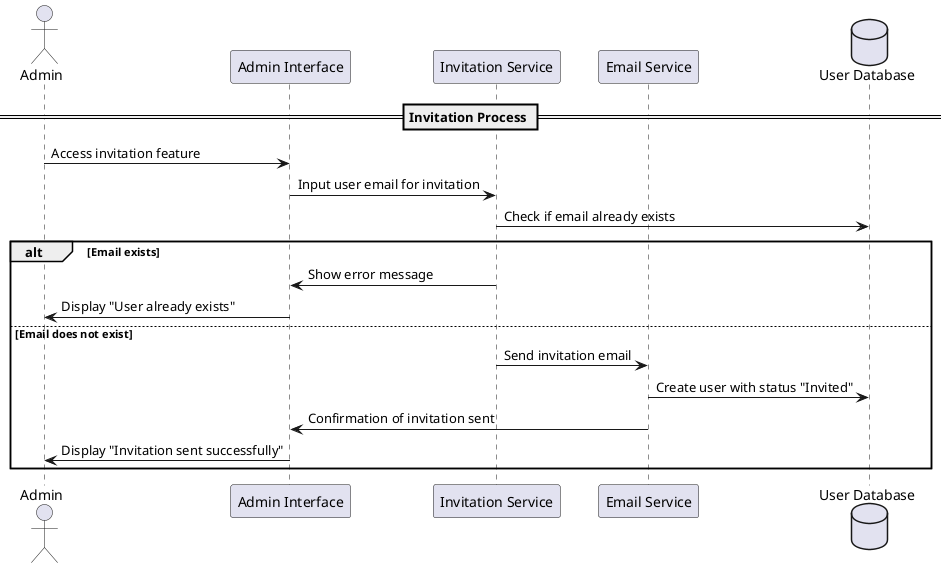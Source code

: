 @startuml

actor Admin
participant "Admin Interface" as AdminUI
participant "Invitation Service" as InvitationService
participant "Email Service" as EmailService
database "User Database" as UserDB

== Invitation Process ==
Admin -> AdminUI : Access invitation feature
AdminUI -> InvitationService : Input user email for invitation
InvitationService -> UserDB : Check if email already exists
alt Email exists
    InvitationService -> AdminUI : Show error message
    AdminUI -> Admin : Display "User already exists"
else Email does not exist
    InvitationService -> EmailService : Send invitation email
    EmailService -> UserDB : Create user with status "Invited"
    EmailService -> AdminUI : Confirmation of invitation sent
    AdminUI -> Admin : Display "Invitation sent successfully"
end

@enduml